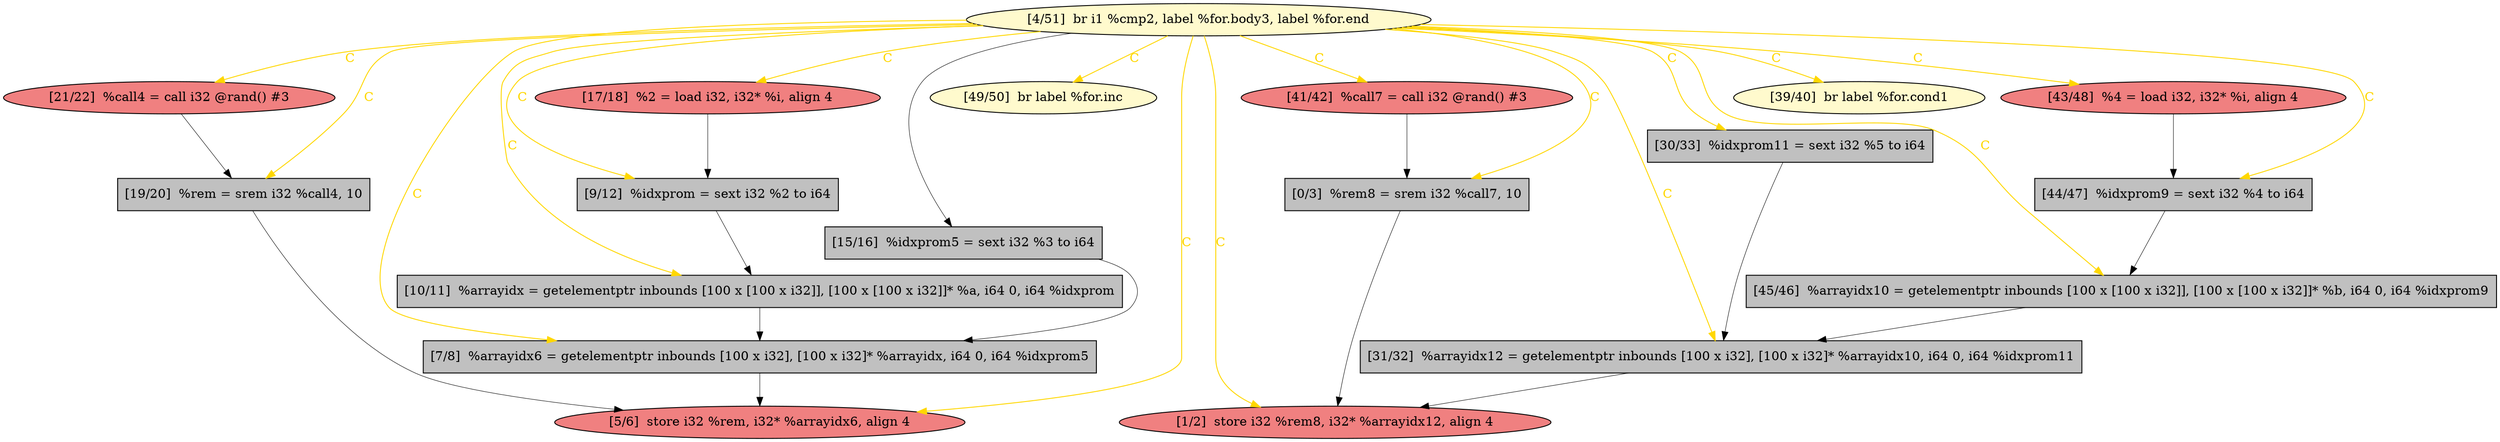 
digraph G {


node1396 [fillcolor=grey,label="[19/20]  %rem = srem i32 %call4, 10",shape=rectangle,style=filled ]
node1383 [fillcolor=lightcoral,label="[43/48]  %4 = load i32, i32* %i, align 4",shape=ellipse,style=filled ]
node1395 [fillcolor=lightcoral,label="[21/22]  %call4 = call i32 @rand() #3",shape=ellipse,style=filled ]
node1389 [fillcolor=lightcoral,label="[41/42]  %call7 = call i32 @rand() #3",shape=ellipse,style=filled ]
node1385 [fillcolor=lightcoral,label="[1/2]  store i32 %rem8, i32* %arrayidx12, align 4",shape=ellipse,style=filled ]
node1380 [fillcolor=grey,label="[10/11]  %arrayidx = getelementptr inbounds [100 x [100 x i32]], [100 x [100 x i32]]* %a, i64 0, i64 %idxprom",shape=rectangle,style=filled ]
node1378 [fillcolor=grey,label="[7/8]  %arrayidx6 = getelementptr inbounds [100 x i32], [100 x i32]* %arrayidx, i64 0, i64 %idxprom5",shape=rectangle,style=filled ]
node1390 [fillcolor=lemonchiffon,label="[49/50]  br label %for.inc",shape=ellipse,style=filled ]
node1384 [fillcolor=grey,label="[45/46]  %arrayidx10 = getelementptr inbounds [100 x [100 x i32]], [100 x [100 x i32]]* %b, i64 0, i64 %idxprom9",shape=rectangle,style=filled ]
node1394 [fillcolor=grey,label="[31/32]  %arrayidx12 = getelementptr inbounds [100 x i32], [100 x i32]* %arrayidx10, i64 0, i64 %idxprom11",shape=rectangle,style=filled ]
node1382 [fillcolor=lightcoral,label="[17/18]  %2 = load i32, i32* %i, align 4",shape=ellipse,style=filled ]
node1381 [fillcolor=grey,label="[15/16]  %idxprom5 = sext i32 %3 to i64",shape=rectangle,style=filled ]
node1393 [fillcolor=grey,label="[30/33]  %idxprom11 = sext i32 %5 to i64",shape=rectangle,style=filled ]
node1379 [fillcolor=grey,label="[9/12]  %idxprom = sext i32 %2 to i64",shape=rectangle,style=filled ]
node1391 [fillcolor=grey,label="[0/3]  %rem8 = srem i32 %call7, 10",shape=rectangle,style=filled ]
node1387 [fillcolor=lemonchiffon,label="[39/40]  br label %for.cond1",shape=ellipse,style=filled ]
node1386 [fillcolor=grey,label="[44/47]  %idxprom9 = sext i32 %4 to i64",shape=rectangle,style=filled ]
node1388 [fillcolor=lightcoral,label="[5/6]  store i32 %rem, i32* %arrayidx6, align 4",shape=ellipse,style=filled ]
node1392 [fillcolor=lemonchiffon,label="[4/51]  br i1 %cmp2, label %for.body3, label %for.end",shape=ellipse,style=filled ]

node1383->node1386 [style=solid,color=black,label="",penwidth=0.5,fontcolor=black ]
node1392->node1383 [style=solid,color=gold,label="C",penwidth=1.0,fontcolor=gold ]
node1392->node1379 [style=solid,color=gold,label="C",penwidth=1.0,fontcolor=gold ]
node1381->node1378 [style=solid,color=black,label="",penwidth=0.5,fontcolor=black ]
node1392->node1394 [style=solid,color=gold,label="C",penwidth=1.0,fontcolor=gold ]
node1392->node1391 [style=solid,color=gold,label="C",penwidth=1.0,fontcolor=gold ]
node1392->node1389 [style=solid,color=gold,label="C",penwidth=1.0,fontcolor=gold ]
node1392->node1387 [style=solid,color=gold,label="C",penwidth=1.0,fontcolor=gold ]
node1392->node1386 [style=solid,color=gold,label="C",penwidth=1.0,fontcolor=gold ]
node1392->node1390 [style=solid,color=gold,label="C",penwidth=1.0,fontcolor=gold ]
node1391->node1385 [style=solid,color=black,label="",penwidth=0.5,fontcolor=black ]
node1389->node1391 [style=solid,color=black,label="",penwidth=0.5,fontcolor=black ]
node1382->node1379 [style=solid,color=black,label="",penwidth=0.5,fontcolor=black ]
node1392->node1385 [style=solid,color=gold,label="C",penwidth=1.0,fontcolor=gold ]
node1396->node1388 [style=solid,color=black,label="",penwidth=0.5,fontcolor=black ]
node1392->node1381 [style=solid,color=black,label="",penwidth=0.5,fontcolor=black ]
node1392->node1380 [style=solid,color=gold,label="C",penwidth=1.0,fontcolor=gold ]
node1394->node1385 [style=solid,color=black,label="",penwidth=0.5,fontcolor=black ]
node1392->node1378 [style=solid,color=gold,label="C",penwidth=1.0,fontcolor=gold ]
node1392->node1388 [style=solid,color=gold,label="C",penwidth=1.0,fontcolor=gold ]
node1380->node1378 [style=solid,color=black,label="",penwidth=0.5,fontcolor=black ]
node1392->node1384 [style=solid,color=gold,label="C",penwidth=1.0,fontcolor=gold ]
node1395->node1396 [style=solid,color=black,label="",penwidth=0.5,fontcolor=black ]
node1392->node1395 [style=solid,color=gold,label="C",penwidth=1.0,fontcolor=gold ]
node1386->node1384 [style=solid,color=black,label="",penwidth=0.5,fontcolor=black ]
node1379->node1380 [style=solid,color=black,label="",penwidth=0.5,fontcolor=black ]
node1378->node1388 [style=solid,color=black,label="",penwidth=0.5,fontcolor=black ]
node1393->node1394 [style=solid,color=black,label="",penwidth=0.5,fontcolor=black ]
node1384->node1394 [style=solid,color=black,label="",penwidth=0.5,fontcolor=black ]
node1392->node1396 [style=solid,color=gold,label="C",penwidth=1.0,fontcolor=gold ]
node1392->node1382 [style=solid,color=gold,label="C",penwidth=1.0,fontcolor=gold ]
node1392->node1393 [style=solid,color=gold,label="C",penwidth=1.0,fontcolor=gold ]


}
